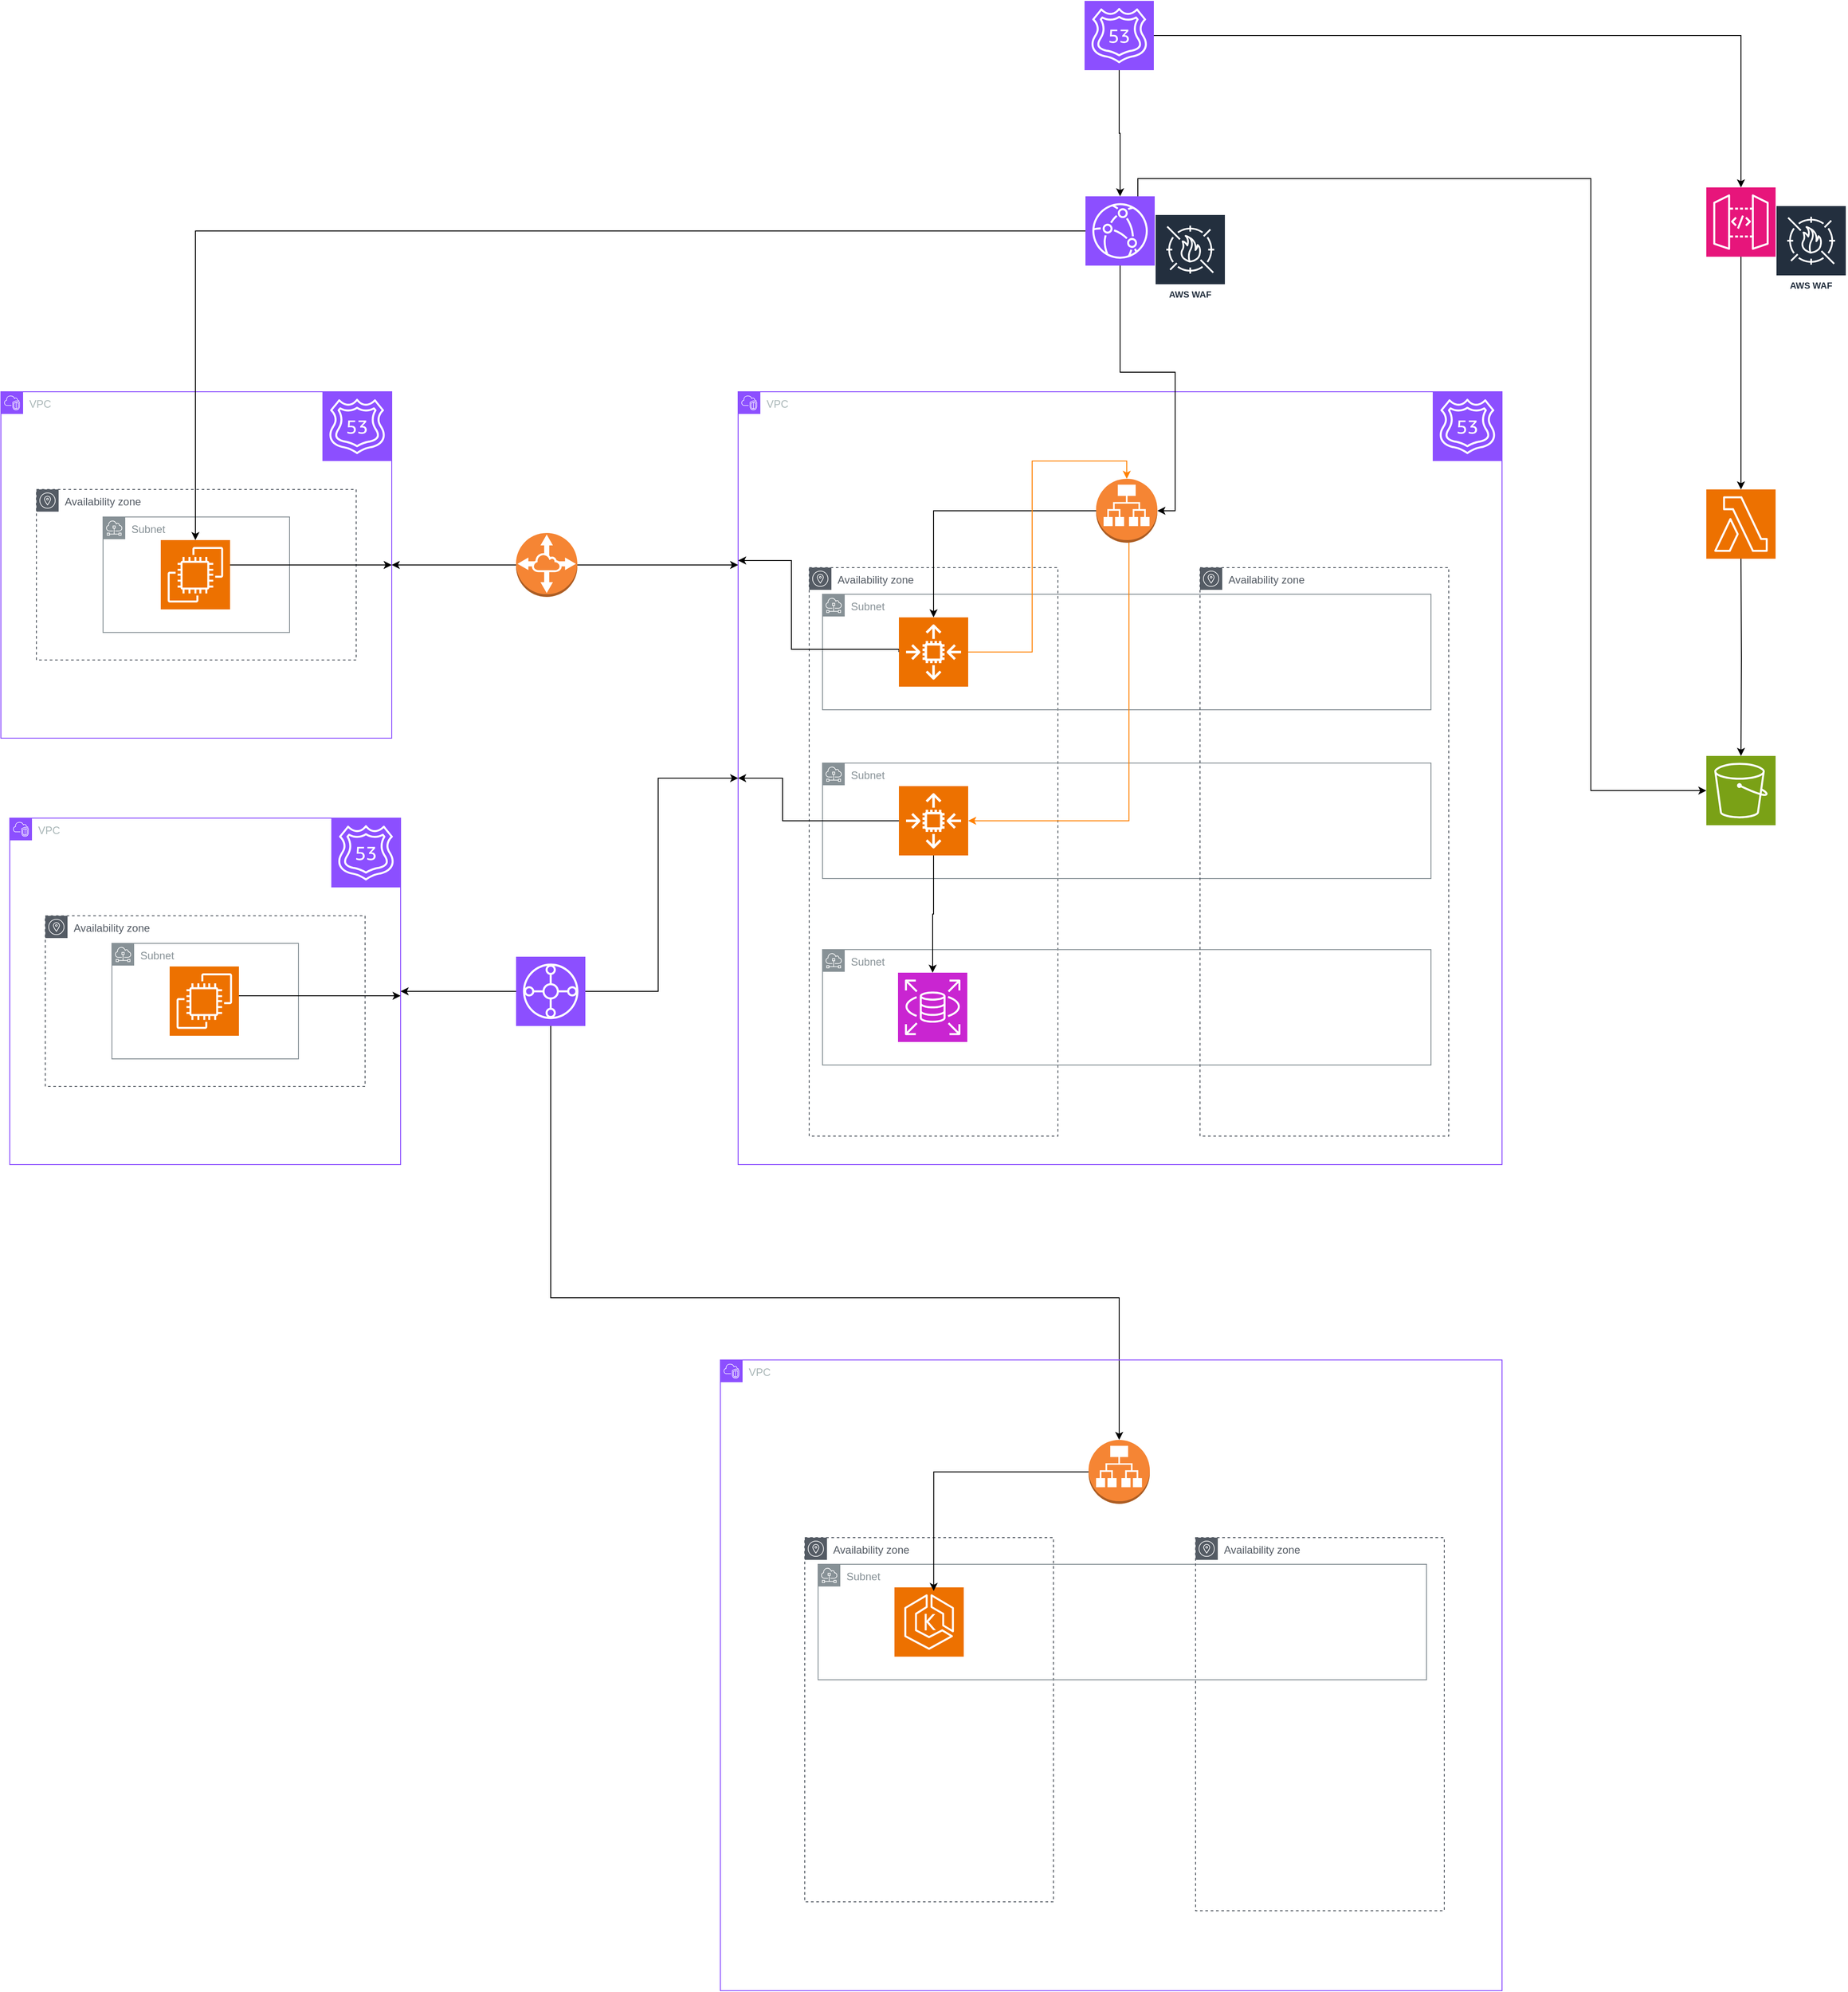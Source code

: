 <mxfile version="26.0.16">
  <diagram name="Page-1" id="4VVql4NJEjDess6YOJ2p">
    <mxGraphModel dx="4398" dy="1869" grid="1" gridSize="10" guides="1" tooltips="1" connect="1" arrows="1" fold="1" page="1" pageScale="1" pageWidth="2339" pageHeight="3300" math="0" shadow="0">
      <root>
        <mxCell id="0" />
        <mxCell id="1" parent="0" />
        <mxCell id="0c3aztLqtbgiPArKMDzQ-1" value="VPC" style="points=[[0,0],[0.25,0],[0.5,0],[0.75,0],[1,0],[1,0.25],[1,0.5],[1,0.75],[1,1],[0.75,1],[0.5,1],[0.25,1],[0,1],[0,0.75],[0,0.5],[0,0.25]];outlineConnect=0;gradientColor=none;html=1;whiteSpace=wrap;fontSize=12;fontStyle=0;container=1;pointerEvents=0;collapsible=0;recursiveResize=0;shape=mxgraph.aws4.group;grIcon=mxgraph.aws4.group_vpc2;strokeColor=#8C4FFF;fillColor=none;verticalAlign=top;align=left;spacingLeft=30;fontColor=#AAB7B8;dashed=0;" vertex="1" parent="1">
          <mxGeometry x="900" y="1100" width="860" height="870" as="geometry" />
        </mxCell>
        <mxCell id="0c3aztLqtbgiPArKMDzQ-8" value="Availability zone" style="sketch=0;outlineConnect=0;gradientColor=none;html=1;whiteSpace=wrap;fontSize=12;fontStyle=0;shape=mxgraph.aws4.group;grIcon=mxgraph.aws4.group_availability_zone;strokeColor=#545B64;fillColor=none;verticalAlign=top;align=left;spacingLeft=30;fontColor=#545B64;dashed=1;" vertex="1" parent="0c3aztLqtbgiPArKMDzQ-1">
          <mxGeometry x="80" y="198" width="280" height="640" as="geometry" />
        </mxCell>
        <mxCell id="0c3aztLqtbgiPArKMDzQ-4" value="" style="outlineConnect=0;dashed=0;verticalLabelPosition=bottom;verticalAlign=top;align=center;html=1;shape=mxgraph.aws3.application_load_balancer;fillColor=#F58534;gradientColor=none;" vertex="1" parent="0c3aztLqtbgiPArKMDzQ-1">
          <mxGeometry x="403" y="98" width="69" height="72" as="geometry" />
        </mxCell>
        <mxCell id="0c3aztLqtbgiPArKMDzQ-6" value="Subnet" style="sketch=0;outlineConnect=0;gradientColor=none;html=1;whiteSpace=wrap;fontSize=12;fontStyle=0;shape=mxgraph.aws4.group;grIcon=mxgraph.aws4.group_subnet;strokeColor=#879196;fillColor=none;verticalAlign=top;align=left;spacingLeft=30;fontColor=#879196;dashed=0;" vertex="1" parent="0c3aztLqtbgiPArKMDzQ-1">
          <mxGeometry x="95" y="228" width="685" height="130" as="geometry" />
        </mxCell>
        <mxCell id="0c3aztLqtbgiPArKMDzQ-9" value="Subnet" style="sketch=0;outlineConnect=0;gradientColor=none;html=1;whiteSpace=wrap;fontSize=12;fontStyle=0;shape=mxgraph.aws4.group;grIcon=mxgraph.aws4.group_subnet;strokeColor=#879196;fillColor=none;verticalAlign=top;align=left;spacingLeft=30;fontColor=#879196;dashed=0;" vertex="1" parent="0c3aztLqtbgiPArKMDzQ-1">
          <mxGeometry x="95" y="418" width="685" height="130" as="geometry" />
        </mxCell>
        <mxCell id="0c3aztLqtbgiPArKMDzQ-10" value="Subnet" style="sketch=0;outlineConnect=0;gradientColor=none;html=1;whiteSpace=wrap;fontSize=12;fontStyle=0;shape=mxgraph.aws4.group;grIcon=mxgraph.aws4.group_subnet;strokeColor=#879196;fillColor=none;verticalAlign=top;align=left;spacingLeft=30;fontColor=#879196;dashed=0;" vertex="1" parent="0c3aztLqtbgiPArKMDzQ-1">
          <mxGeometry x="95" y="628" width="685" height="130" as="geometry" />
        </mxCell>
        <mxCell id="0c3aztLqtbgiPArKMDzQ-11" value="Availability zone" style="sketch=0;outlineConnect=0;gradientColor=none;html=1;whiteSpace=wrap;fontSize=12;fontStyle=0;shape=mxgraph.aws4.group;grIcon=mxgraph.aws4.group_availability_zone;strokeColor=#545B64;fillColor=none;verticalAlign=top;align=left;spacingLeft=30;fontColor=#545B64;dashed=1;" vertex="1" parent="0c3aztLqtbgiPArKMDzQ-1">
          <mxGeometry x="520" y="198" width="280" height="640" as="geometry" />
        </mxCell>
        <mxCell id="0c3aztLqtbgiPArKMDzQ-67" style="edgeStyle=orthogonalEdgeStyle;rounded=0;orthogonalLoop=1;jettySize=auto;html=1;exitX=0;exitY=0.5;exitDx=0;exitDy=0;exitPerimeter=0;strokeColor=light-dark(#000000,#CC0000);" edge="1" parent="0c3aztLqtbgiPArKMDzQ-1" source="0c3aztLqtbgiPArKMDzQ-15">
          <mxGeometry relative="1" as="geometry">
            <mxPoint y="190" as="targetPoint" />
            <Array as="points">
              <mxPoint x="181" y="290" />
              <mxPoint x="60" y="290" />
              <mxPoint x="60" y="190" />
            </Array>
          </mxGeometry>
        </mxCell>
        <mxCell id="0c3aztLqtbgiPArKMDzQ-15" value="" style="sketch=0;points=[[0,0,0],[0.25,0,0],[0.5,0,0],[0.75,0,0],[1,0,0],[0,1,0],[0.25,1,0],[0.5,1,0],[0.75,1,0],[1,1,0],[0,0.25,0],[0,0.5,0],[0,0.75,0],[1,0.25,0],[1,0.5,0],[1,0.75,0]];outlineConnect=0;fontColor=#232F3E;fillColor=#ED7100;strokeColor=#ffffff;dashed=0;verticalLabelPosition=bottom;verticalAlign=top;align=center;html=1;fontSize=12;fontStyle=0;aspect=fixed;shape=mxgraph.aws4.resourceIcon;resIcon=mxgraph.aws4.auto_scaling2;" vertex="1" parent="0c3aztLqtbgiPArKMDzQ-1">
          <mxGeometry x="181" y="254" width="78" height="78" as="geometry" />
        </mxCell>
        <mxCell id="0c3aztLqtbgiPArKMDzQ-30" style="edgeStyle=orthogonalEdgeStyle;rounded=0;orthogonalLoop=1;jettySize=auto;html=1;" edge="1" parent="0c3aztLqtbgiPArKMDzQ-1" source="0c3aztLqtbgiPArKMDzQ-17" target="0c3aztLqtbgiPArKMDzQ-19">
          <mxGeometry relative="1" as="geometry" />
        </mxCell>
        <mxCell id="0c3aztLqtbgiPArKMDzQ-77" style="edgeStyle=orthogonalEdgeStyle;rounded=0;orthogonalLoop=1;jettySize=auto;html=1;exitX=0;exitY=0.5;exitDx=0;exitDy=0;exitPerimeter=0;entryX=0;entryY=0.5;entryDx=0;entryDy=0;" edge="1" parent="0c3aztLqtbgiPArKMDzQ-1" source="0c3aztLqtbgiPArKMDzQ-17" target="0c3aztLqtbgiPArKMDzQ-1">
          <mxGeometry relative="1" as="geometry">
            <Array as="points">
              <mxPoint x="50" y="483" />
              <mxPoint x="50" y="435" />
            </Array>
          </mxGeometry>
        </mxCell>
        <mxCell id="0c3aztLqtbgiPArKMDzQ-17" value="" style="sketch=0;points=[[0,0,0],[0.25,0,0],[0.5,0,0],[0.75,0,0],[1,0,0],[0,1,0],[0.25,1,0],[0.5,1,0],[0.75,1,0],[1,1,0],[0,0.25,0],[0,0.5,0],[0,0.75,0],[1,0.25,0],[1,0.5,0],[1,0.75,0]];outlineConnect=0;fontColor=#232F3E;fillColor=#ED7100;strokeColor=#ffffff;dashed=0;verticalLabelPosition=bottom;verticalAlign=top;align=center;html=1;fontSize=12;fontStyle=0;aspect=fixed;shape=mxgraph.aws4.resourceIcon;resIcon=mxgraph.aws4.auto_scaling2;" vertex="1" parent="0c3aztLqtbgiPArKMDzQ-1">
          <mxGeometry x="181" y="444" width="78" height="78" as="geometry" />
        </mxCell>
        <mxCell id="0c3aztLqtbgiPArKMDzQ-19" value="" style="sketch=0;points=[[0,0,0],[0.25,0,0],[0.5,0,0],[0.75,0,0],[1,0,0],[0,1,0],[0.25,1,0],[0.5,1,0],[0.75,1,0],[1,1,0],[0,0.25,0],[0,0.5,0],[0,0.75,0],[1,0.25,0],[1,0.5,0],[1,0.75,0]];outlineConnect=0;fontColor=#232F3E;fillColor=#C925D1;strokeColor=#ffffff;dashed=0;verticalLabelPosition=bottom;verticalAlign=top;align=center;html=1;fontSize=12;fontStyle=0;aspect=fixed;shape=mxgraph.aws4.resourceIcon;resIcon=mxgraph.aws4.rds;" vertex="1" parent="0c3aztLqtbgiPArKMDzQ-1">
          <mxGeometry x="180" y="654" width="78" height="78" as="geometry" />
        </mxCell>
        <mxCell id="0c3aztLqtbgiPArKMDzQ-25" style="edgeStyle=orthogonalEdgeStyle;rounded=0;orthogonalLoop=1;jettySize=auto;html=1;entryX=0.5;entryY=0;entryDx=0;entryDy=0;entryPerimeter=0;" edge="1" parent="0c3aztLqtbgiPArKMDzQ-1" source="0c3aztLqtbgiPArKMDzQ-4" target="0c3aztLqtbgiPArKMDzQ-15">
          <mxGeometry relative="1" as="geometry" />
        </mxCell>
        <mxCell id="0c3aztLqtbgiPArKMDzQ-28" style="edgeStyle=orthogonalEdgeStyle;rounded=0;orthogonalLoop=1;jettySize=auto;html=1;entryX=0.5;entryY=0;entryDx=0;entryDy=0;entryPerimeter=0;strokeColor=#FF8000;" edge="1" parent="0c3aztLqtbgiPArKMDzQ-1" source="0c3aztLqtbgiPArKMDzQ-15" target="0c3aztLqtbgiPArKMDzQ-4">
          <mxGeometry relative="1" as="geometry" />
        </mxCell>
        <mxCell id="0c3aztLqtbgiPArKMDzQ-29" style="edgeStyle=orthogonalEdgeStyle;rounded=0;orthogonalLoop=1;jettySize=auto;html=1;entryX=1;entryY=0.5;entryDx=0;entryDy=0;entryPerimeter=0;strokeColor=#FF8000;" edge="1" parent="0c3aztLqtbgiPArKMDzQ-1" source="0c3aztLqtbgiPArKMDzQ-4" target="0c3aztLqtbgiPArKMDzQ-17">
          <mxGeometry relative="1" as="geometry">
            <Array as="points">
              <mxPoint x="440" y="483" />
            </Array>
          </mxGeometry>
        </mxCell>
        <mxCell id="0c3aztLqtbgiPArKMDzQ-95" value="" style="sketch=0;points=[[0,0,0],[0.25,0,0],[0.5,0,0],[0.75,0,0],[1,0,0],[0,1,0],[0.25,1,0],[0.5,1,0],[0.75,1,0],[1,1,0],[0,0.25,0],[0,0.5,0],[0,0.75,0],[1,0.25,0],[1,0.5,0],[1,0.75,0]];outlineConnect=0;fontColor=#232F3E;fillColor=#8C4FFF;strokeColor=#ffffff;dashed=0;verticalLabelPosition=bottom;verticalAlign=top;align=center;html=1;fontSize=12;fontStyle=0;aspect=fixed;shape=mxgraph.aws4.resourceIcon;resIcon=mxgraph.aws4.route_53;" vertex="1" parent="0c3aztLqtbgiPArKMDzQ-1">
          <mxGeometry x="782" width="78" height="78" as="geometry" />
        </mxCell>
        <mxCell id="0c3aztLqtbgiPArKMDzQ-32" value="VPC" style="points=[[0,0],[0.25,0],[0.5,0],[0.75,0],[1,0],[1,0.25],[1,0.5],[1,0.75],[1,1],[0.75,1],[0.5,1],[0.25,1],[0,1],[0,0.75],[0,0.5],[0,0.25]];outlineConnect=0;gradientColor=none;html=1;whiteSpace=wrap;fontSize=12;fontStyle=0;container=1;pointerEvents=0;collapsible=0;recursiveResize=0;shape=mxgraph.aws4.group;grIcon=mxgraph.aws4.group_vpc2;strokeColor=#8C4FFF;fillColor=none;verticalAlign=top;align=left;spacingLeft=30;fontColor=#AAB7B8;dashed=0;" vertex="1" parent="1">
          <mxGeometry x="70" y="1100" width="440" height="390" as="geometry" />
        </mxCell>
        <mxCell id="0c3aztLqtbgiPArKMDzQ-50" value="Subnet" style="sketch=0;outlineConnect=0;gradientColor=none;html=1;whiteSpace=wrap;fontSize=12;fontStyle=0;shape=mxgraph.aws4.group;grIcon=mxgraph.aws4.group_subnet;strokeColor=#879196;fillColor=none;verticalAlign=top;align=left;spacingLeft=30;fontColor=#879196;dashed=0;" vertex="1" parent="0c3aztLqtbgiPArKMDzQ-32">
          <mxGeometry x="115" y="141" width="210" height="130" as="geometry" />
        </mxCell>
        <mxCell id="0c3aztLqtbgiPArKMDzQ-33" value="Availability zone" style="sketch=0;outlineConnect=0;gradientColor=none;html=1;whiteSpace=wrap;fontSize=12;fontStyle=0;shape=mxgraph.aws4.group;grIcon=mxgraph.aws4.group_availability_zone;strokeColor=#545B64;fillColor=none;verticalAlign=top;align=left;spacingLeft=30;fontColor=#545B64;dashed=1;" vertex="1" parent="0c3aztLqtbgiPArKMDzQ-32">
          <mxGeometry x="40" y="110" width="360" height="192" as="geometry" />
        </mxCell>
        <mxCell id="0c3aztLqtbgiPArKMDzQ-61" style="edgeStyle=orthogonalEdgeStyle;rounded=0;orthogonalLoop=1;jettySize=auto;html=1;entryX=1;entryY=0.5;entryDx=0;entryDy=0;strokeColor=light-dark(#000000,#CC0000);" edge="1" parent="0c3aztLqtbgiPArKMDzQ-32" source="0c3aztLqtbgiPArKMDzQ-46" target="0c3aztLqtbgiPArKMDzQ-32">
          <mxGeometry relative="1" as="geometry">
            <Array as="points">
              <mxPoint x="219" y="245" />
            </Array>
          </mxGeometry>
        </mxCell>
        <mxCell id="0c3aztLqtbgiPArKMDzQ-46" value="" style="sketch=0;points=[[0,0,0],[0.25,0,0],[0.5,0,0],[0.75,0,0],[1,0,0],[0,1,0],[0.25,1,0],[0.5,1,0],[0.75,1,0],[1,1,0],[0,0.25,0],[0,0.5,0],[0,0.75,0],[1,0.25,0],[1,0.5,0],[1,0.75,0]];outlineConnect=0;fontColor=#232F3E;fillColor=#ED7100;strokeColor=#ffffff;dashed=0;verticalLabelPosition=bottom;verticalAlign=top;align=center;html=1;fontSize=12;fontStyle=0;aspect=fixed;shape=mxgraph.aws4.resourceIcon;resIcon=mxgraph.aws4.ec2;" vertex="1" parent="0c3aztLqtbgiPArKMDzQ-32">
          <mxGeometry x="180" y="167" width="78" height="78" as="geometry" />
        </mxCell>
        <mxCell id="0c3aztLqtbgiPArKMDzQ-96" value="" style="sketch=0;points=[[0,0,0],[0.25,0,0],[0.5,0,0],[0.75,0,0],[1,0,0],[0,1,0],[0.25,1,0],[0.5,1,0],[0.75,1,0],[1,1,0],[0,0.25,0],[0,0.5,0],[0,0.75,0],[1,0.25,0],[1,0.5,0],[1,0.75,0]];outlineConnect=0;fontColor=#232F3E;fillColor=#8C4FFF;strokeColor=#ffffff;dashed=0;verticalLabelPosition=bottom;verticalAlign=top;align=center;html=1;fontSize=12;fontStyle=0;aspect=fixed;shape=mxgraph.aws4.resourceIcon;resIcon=mxgraph.aws4.route_53;" vertex="1" parent="0c3aztLqtbgiPArKMDzQ-32">
          <mxGeometry x="362" width="78" height="78" as="geometry" />
        </mxCell>
        <mxCell id="0c3aztLqtbgiPArKMDzQ-65" style="edgeStyle=orthogonalEdgeStyle;rounded=0;orthogonalLoop=1;jettySize=auto;html=1;entryX=1;entryY=0.5;entryDx=0;entryDy=0;strokeColor=light-dark(#000000,#CC0000);" edge="1" parent="1" source="0c3aztLqtbgiPArKMDzQ-47" target="0c3aztLqtbgiPArKMDzQ-32">
          <mxGeometry relative="1" as="geometry">
            <mxPoint x="530" y="1295" as="targetPoint" />
          </mxGeometry>
        </mxCell>
        <mxCell id="0c3aztLqtbgiPArKMDzQ-66" style="edgeStyle=orthogonalEdgeStyle;rounded=0;orthogonalLoop=1;jettySize=auto;html=1;exitX=1;exitY=0.5;exitDx=0;exitDy=0;exitPerimeter=0;strokeColor=light-dark(#000000,#CC0000);" edge="1" parent="1" source="0c3aztLqtbgiPArKMDzQ-47" target="0c3aztLqtbgiPArKMDzQ-1">
          <mxGeometry relative="1" as="geometry">
            <Array as="points">
              <mxPoint x="880" y="1295" />
              <mxPoint x="880" y="1295" />
            </Array>
          </mxGeometry>
        </mxCell>
        <mxCell id="0c3aztLqtbgiPArKMDzQ-47" value="" style="outlineConnect=0;dashed=0;verticalLabelPosition=bottom;verticalAlign=top;align=center;html=1;shape=mxgraph.aws3.vpc_peering;fillColor=#F58534;gradientColor=none;" vertex="1" parent="1">
          <mxGeometry x="650" y="1259" width="69" height="72" as="geometry" />
        </mxCell>
        <mxCell id="0c3aztLqtbgiPArKMDzQ-53" value="" style="sketch=0;points=[[0,0,0],[0.25,0,0],[0.5,0,0],[0.75,0,0],[1,0,0],[0,1,0],[0.25,1,0],[0.5,1,0],[0.75,1,0],[1,1,0],[0,0.25,0],[0,0.5,0],[0,0.75,0],[1,0.25,0],[1,0.5,0],[1,0.75,0]];outlineConnect=0;fontColor=#232F3E;fillColor=#8C4FFF;strokeColor=#ffffff;dashed=0;verticalLabelPosition=bottom;verticalAlign=top;align=center;html=1;fontSize=12;fontStyle=0;aspect=fixed;shape=mxgraph.aws4.resourceIcon;resIcon=mxgraph.aws4.cloudfront;" vertex="1" parent="1">
          <mxGeometry x="1291" y="880" width="78" height="78" as="geometry" />
        </mxCell>
        <mxCell id="0c3aztLqtbgiPArKMDzQ-54" style="edgeStyle=orthogonalEdgeStyle;rounded=0;orthogonalLoop=1;jettySize=auto;html=1;entryX=1;entryY=0.5;entryDx=0;entryDy=0;entryPerimeter=0;" edge="1" parent="1" source="0c3aztLqtbgiPArKMDzQ-53" target="0c3aztLqtbgiPArKMDzQ-4">
          <mxGeometry relative="1" as="geometry" />
        </mxCell>
        <mxCell id="0c3aztLqtbgiPArKMDzQ-55" value="AWS WAF" style="sketch=0;outlineConnect=0;fontColor=#232F3E;gradientColor=none;strokeColor=#ffffff;fillColor=#232F3E;dashed=0;verticalLabelPosition=middle;verticalAlign=bottom;align=center;html=1;whiteSpace=wrap;fontSize=10;fontStyle=1;spacing=3;shape=mxgraph.aws4.productIcon;prIcon=mxgraph.aws4.waf;" vertex="1" parent="1">
          <mxGeometry x="1369" y="900" width="80" height="100" as="geometry" />
        </mxCell>
        <mxCell id="0c3aztLqtbgiPArKMDzQ-56" value="" style="sketch=0;points=[[0,0,0],[0.25,0,0],[0.5,0,0],[0.75,0,0],[1,0,0],[0,1,0],[0.25,1,0],[0.5,1,0],[0.75,1,0],[1,1,0],[0,0.25,0],[0,0.5,0],[0,0.75,0],[1,0.25,0],[1,0.5,0],[1,0.75,0]];outlineConnect=0;fontColor=#232F3E;fillColor=#8C4FFF;strokeColor=#ffffff;dashed=0;verticalLabelPosition=bottom;verticalAlign=top;align=center;html=1;fontSize=12;fontStyle=0;aspect=fixed;shape=mxgraph.aws4.resourceIcon;resIcon=mxgraph.aws4.route_53;" vertex="1" parent="1">
          <mxGeometry x="1290" y="660" width="78" height="78" as="geometry" />
        </mxCell>
        <mxCell id="0c3aztLqtbgiPArKMDzQ-57" style="edgeStyle=orthogonalEdgeStyle;rounded=0;orthogonalLoop=1;jettySize=auto;html=1;entryX=0.5;entryY=0;entryDx=0;entryDy=0;entryPerimeter=0;" edge="1" parent="1" source="0c3aztLqtbgiPArKMDzQ-56" target="0c3aztLqtbgiPArKMDzQ-53">
          <mxGeometry relative="1" as="geometry" />
        </mxCell>
        <mxCell id="0c3aztLqtbgiPArKMDzQ-64" style="edgeStyle=orthogonalEdgeStyle;rounded=0;orthogonalLoop=1;jettySize=auto;html=1;exitX=0;exitY=0.5;exitDx=0;exitDy=0;exitPerimeter=0;entryX=0.5;entryY=0;entryDx=0;entryDy=0;entryPerimeter=0;strokeColor=light-dark(#000000,#CC0000);" edge="1" parent="1" source="0c3aztLqtbgiPArKMDzQ-53" target="0c3aztLqtbgiPArKMDzQ-46">
          <mxGeometry relative="1" as="geometry" />
        </mxCell>
        <mxCell id="0c3aztLqtbgiPArKMDzQ-68" value="VPC" style="points=[[0,0],[0.25,0],[0.5,0],[0.75,0],[1,0],[1,0.25],[1,0.5],[1,0.75],[1,1],[0.75,1],[0.5,1],[0.25,1],[0,1],[0,0.75],[0,0.5],[0,0.25]];outlineConnect=0;gradientColor=none;html=1;whiteSpace=wrap;fontSize=12;fontStyle=0;container=1;pointerEvents=0;collapsible=0;recursiveResize=0;shape=mxgraph.aws4.group;grIcon=mxgraph.aws4.group_vpc2;strokeColor=#8C4FFF;fillColor=none;verticalAlign=top;align=left;spacingLeft=30;fontColor=#AAB7B8;dashed=0;" vertex="1" parent="1">
          <mxGeometry x="80" y="1580" width="440" height="390" as="geometry" />
        </mxCell>
        <mxCell id="0c3aztLqtbgiPArKMDzQ-69" value="Subnet" style="sketch=0;outlineConnect=0;gradientColor=none;html=1;whiteSpace=wrap;fontSize=12;fontStyle=0;shape=mxgraph.aws4.group;grIcon=mxgraph.aws4.group_subnet;strokeColor=#879196;fillColor=none;verticalAlign=top;align=left;spacingLeft=30;fontColor=#879196;dashed=0;" vertex="1" parent="0c3aztLqtbgiPArKMDzQ-68">
          <mxGeometry x="115" y="141" width="210" height="130" as="geometry" />
        </mxCell>
        <mxCell id="0c3aztLqtbgiPArKMDzQ-70" value="Availability zone" style="sketch=0;outlineConnect=0;gradientColor=none;html=1;whiteSpace=wrap;fontSize=12;fontStyle=0;shape=mxgraph.aws4.group;grIcon=mxgraph.aws4.group_availability_zone;strokeColor=#545B64;fillColor=none;verticalAlign=top;align=left;spacingLeft=30;fontColor=#545B64;dashed=1;" vertex="1" parent="0c3aztLqtbgiPArKMDzQ-68">
          <mxGeometry x="40" y="110" width="360" height="192" as="geometry" />
        </mxCell>
        <mxCell id="0c3aztLqtbgiPArKMDzQ-79" style="edgeStyle=orthogonalEdgeStyle;rounded=0;orthogonalLoop=1;jettySize=auto;html=1;" edge="1" parent="0c3aztLqtbgiPArKMDzQ-68" source="0c3aztLqtbgiPArKMDzQ-72">
          <mxGeometry relative="1" as="geometry">
            <mxPoint x="440" y="200" as="targetPoint" />
            <Array as="points">
              <mxPoint x="310" y="200" />
              <mxPoint x="310" y="200" />
            </Array>
          </mxGeometry>
        </mxCell>
        <mxCell id="0c3aztLqtbgiPArKMDzQ-72" value="" style="sketch=0;points=[[0,0,0],[0.25,0,0],[0.5,0,0],[0.75,0,0],[1,0,0],[0,1,0],[0.25,1,0],[0.5,1,0],[0.75,1,0],[1,1,0],[0,0.25,0],[0,0.5,0],[0,0.75,0],[1,0.25,0],[1,0.5,0],[1,0.75,0]];outlineConnect=0;fontColor=#232F3E;fillColor=#ED7100;strokeColor=#ffffff;dashed=0;verticalLabelPosition=bottom;verticalAlign=top;align=center;html=1;fontSize=12;fontStyle=0;aspect=fixed;shape=mxgraph.aws4.resourceIcon;resIcon=mxgraph.aws4.ec2;" vertex="1" parent="0c3aztLqtbgiPArKMDzQ-68">
          <mxGeometry x="180" y="167" width="78" height="78" as="geometry" />
        </mxCell>
        <mxCell id="0c3aztLqtbgiPArKMDzQ-97" value="" style="sketch=0;points=[[0,0,0],[0.25,0,0],[0.5,0,0],[0.75,0,0],[1,0,0],[0,1,0],[0.25,1,0],[0.5,1,0],[0.75,1,0],[1,1,0],[0,0.25,0],[0,0.5,0],[0,0.75,0],[1,0.25,0],[1,0.5,0],[1,0.75,0]];outlineConnect=0;fontColor=#232F3E;fillColor=#8C4FFF;strokeColor=#ffffff;dashed=0;verticalLabelPosition=bottom;verticalAlign=top;align=center;html=1;fontSize=12;fontStyle=0;aspect=fixed;shape=mxgraph.aws4.resourceIcon;resIcon=mxgraph.aws4.route_53;" vertex="1" parent="0c3aztLqtbgiPArKMDzQ-68">
          <mxGeometry x="362" width="78" height="78" as="geometry" />
        </mxCell>
        <mxCell id="0c3aztLqtbgiPArKMDzQ-75" style="edgeStyle=orthogonalEdgeStyle;rounded=0;orthogonalLoop=1;jettySize=auto;html=1;entryX=1;entryY=0.5;entryDx=0;entryDy=0;" edge="1" parent="1" source="0c3aztLqtbgiPArKMDzQ-73" target="0c3aztLqtbgiPArKMDzQ-68">
          <mxGeometry relative="1" as="geometry" />
        </mxCell>
        <mxCell id="0c3aztLqtbgiPArKMDzQ-91" style="edgeStyle=orthogonalEdgeStyle;rounded=0;orthogonalLoop=1;jettySize=auto;html=1;entryX=0.5;entryY=0;entryDx=0;entryDy=0;entryPerimeter=0;" edge="1" parent="1" source="0c3aztLqtbgiPArKMDzQ-73" target="0c3aztLqtbgiPArKMDzQ-93">
          <mxGeometry relative="1" as="geometry">
            <mxPoint x="720" y="2480" as="targetPoint" />
            <Array as="points">
              <mxPoint x="689" y="2120" />
              <mxPoint x="1329" y="2120" />
            </Array>
          </mxGeometry>
        </mxCell>
        <mxCell id="0c3aztLqtbgiPArKMDzQ-73" value="" style="sketch=0;points=[[0,0,0],[0.25,0,0],[0.5,0,0],[0.75,0,0],[1,0,0],[0,1,0],[0.25,1,0],[0.5,1,0],[0.75,1,0],[1,1,0],[0,0.25,0],[0,0.5,0],[0,0.75,0],[1,0.25,0],[1,0.5,0],[1,0.75,0]];outlineConnect=0;fontColor=#232F3E;fillColor=#8C4FFF;strokeColor=#ffffff;dashed=0;verticalLabelPosition=bottom;verticalAlign=top;align=center;html=1;fontSize=12;fontStyle=0;aspect=fixed;shape=mxgraph.aws4.resourceIcon;resIcon=mxgraph.aws4.transit_gateway;" vertex="1" parent="1">
          <mxGeometry x="650" y="1736" width="78" height="78" as="geometry" />
        </mxCell>
        <mxCell id="0c3aztLqtbgiPArKMDzQ-74" style="edgeStyle=orthogonalEdgeStyle;rounded=0;orthogonalLoop=1;jettySize=auto;html=1;" edge="1" parent="1" source="0c3aztLqtbgiPArKMDzQ-73" target="0c3aztLqtbgiPArKMDzQ-1">
          <mxGeometry relative="1" as="geometry">
            <Array as="points">
              <mxPoint x="810" y="1775" />
              <mxPoint x="810" y="1535" />
            </Array>
          </mxGeometry>
        </mxCell>
        <mxCell id="0c3aztLqtbgiPArKMDzQ-83" style="edgeStyle=orthogonalEdgeStyle;rounded=0;orthogonalLoop=1;jettySize=auto;html=1;entryX=0.5;entryY=0;entryDx=0;entryDy=0;entryPerimeter=0;" edge="1" parent="1" source="0c3aztLqtbgiPArKMDzQ-80" target="0c3aztLqtbgiPArKMDzQ-82">
          <mxGeometry relative="1" as="geometry">
            <mxPoint x="2259" y="1180" as="targetPoint" />
          </mxGeometry>
        </mxCell>
        <mxCell id="0c3aztLqtbgiPArKMDzQ-80" value="" style="sketch=0;points=[[0,0,0],[0.25,0,0],[0.5,0,0],[0.75,0,0],[1,0,0],[0,1,0],[0.25,1,0],[0.5,1,0],[0.75,1,0],[1,1,0],[0,0.25,0],[0,0.5,0],[0,0.75,0],[1,0.25,0],[1,0.5,0],[1,0.75,0]];outlineConnect=0;fontColor=#232F3E;fillColor=#E7157B;strokeColor=#ffffff;dashed=0;verticalLabelPosition=bottom;verticalAlign=top;align=center;html=1;fontSize=12;fontStyle=0;aspect=fixed;shape=mxgraph.aws4.resourceIcon;resIcon=mxgraph.aws4.api_gateway;" vertex="1" parent="1">
          <mxGeometry x="1990" y="870" width="78" height="78" as="geometry" />
        </mxCell>
        <mxCell id="0c3aztLqtbgiPArKMDzQ-82" value="" style="sketch=0;points=[[0,0,0],[0.25,0,0],[0.5,0,0],[0.75,0,0],[1,0,0],[0,1,0],[0.25,1,0],[0.5,1,0],[0.75,1,0],[1,1,0],[0,0.25,0],[0,0.5,0],[0,0.75,0],[1,0.25,0],[1,0.5,0],[1,0.75,0]];outlineConnect=0;fontColor=#232F3E;fillColor=#ED7100;strokeColor=#ffffff;dashed=0;verticalLabelPosition=bottom;verticalAlign=top;align=center;html=1;fontSize=12;fontStyle=0;aspect=fixed;shape=mxgraph.aws4.resourceIcon;resIcon=mxgraph.aws4.lambda;" vertex="1" parent="1">
          <mxGeometry x="1990" y="1210" width="78" height="78" as="geometry" />
        </mxCell>
        <mxCell id="0c3aztLqtbgiPArKMDzQ-84" style="edgeStyle=orthogonalEdgeStyle;rounded=0;orthogonalLoop=1;jettySize=auto;html=1;exitX=1;exitY=0.5;exitDx=0;exitDy=0;exitPerimeter=0;entryX=0.5;entryY=0;entryDx=0;entryDy=0;entryPerimeter=0;" edge="1" parent="1" source="0c3aztLqtbgiPArKMDzQ-56" target="0c3aztLqtbgiPArKMDzQ-80">
          <mxGeometry relative="1" as="geometry" />
        </mxCell>
        <mxCell id="0c3aztLqtbgiPArKMDzQ-85" value="AWS WAF" style="sketch=0;outlineConnect=0;fontColor=#232F3E;gradientColor=none;strokeColor=#ffffff;fillColor=#232F3E;dashed=0;verticalLabelPosition=middle;verticalAlign=bottom;align=center;html=1;whiteSpace=wrap;fontSize=10;fontStyle=1;spacing=3;shape=mxgraph.aws4.productIcon;prIcon=mxgraph.aws4.waf;" vertex="1" parent="1">
          <mxGeometry x="2068" y="890" width="80" height="100" as="geometry" />
        </mxCell>
        <mxCell id="0c3aztLqtbgiPArKMDzQ-86" value="" style="sketch=0;points=[[0,0,0],[0.25,0,0],[0.5,0,0],[0.75,0,0],[1,0,0],[0,1,0],[0.25,1,0],[0.5,1,0],[0.75,1,0],[1,1,0],[0,0.25,0],[0,0.5,0],[0,0.75,0],[1,0.25,0],[1,0.5,0],[1,0.75,0]];outlineConnect=0;fontColor=#232F3E;fillColor=#ED7100;strokeColor=#ffffff;dashed=0;verticalLabelPosition=bottom;verticalAlign=top;align=center;html=1;fontSize=12;fontStyle=0;aspect=fixed;shape=mxgraph.aws4.resourceIcon;resIcon=mxgraph.aws4.eks;" vertex="1" parent="1">
          <mxGeometry x="1076" y="2446" width="78" height="78" as="geometry" />
        </mxCell>
        <mxCell id="0c3aztLqtbgiPArKMDzQ-88" value="Availability zone" style="sketch=0;outlineConnect=0;gradientColor=none;html=1;whiteSpace=wrap;fontSize=12;fontStyle=0;shape=mxgraph.aws4.group;grIcon=mxgraph.aws4.group_availability_zone;strokeColor=#545B64;fillColor=none;verticalAlign=top;align=left;spacingLeft=30;fontColor=#545B64;dashed=1;" vertex="1" parent="1">
          <mxGeometry x="975" y="2390" width="280" height="410" as="geometry" />
        </mxCell>
        <mxCell id="0c3aztLqtbgiPArKMDzQ-89" value="Subnet" style="sketch=0;outlineConnect=0;gradientColor=none;html=1;whiteSpace=wrap;fontSize=12;fontStyle=0;shape=mxgraph.aws4.group;grIcon=mxgraph.aws4.group_subnet;strokeColor=#879196;fillColor=none;verticalAlign=top;align=left;spacingLeft=30;fontColor=#879196;dashed=0;" vertex="1" parent="1">
          <mxGeometry x="990" y="2420" width="685" height="130" as="geometry" />
        </mxCell>
        <mxCell id="0c3aztLqtbgiPArKMDzQ-90" value="Availability zone" style="sketch=0;outlineConnect=0;gradientColor=none;html=1;whiteSpace=wrap;fontSize=12;fontStyle=0;shape=mxgraph.aws4.group;grIcon=mxgraph.aws4.group_availability_zone;strokeColor=#545B64;fillColor=none;verticalAlign=top;align=left;spacingLeft=30;fontColor=#545B64;dashed=1;" vertex="1" parent="1">
          <mxGeometry x="1415" y="2390" width="280" height="420" as="geometry" />
        </mxCell>
        <mxCell id="0c3aztLqtbgiPArKMDzQ-93" value="" style="outlineConnect=0;dashed=0;verticalLabelPosition=bottom;verticalAlign=top;align=center;html=1;shape=mxgraph.aws3.application_load_balancer;fillColor=#F58534;gradientColor=none;" vertex="1" parent="1">
          <mxGeometry x="1294.5" y="2280" width="69" height="72" as="geometry" />
        </mxCell>
        <mxCell id="0c3aztLqtbgiPArKMDzQ-94" style="edgeStyle=orthogonalEdgeStyle;rounded=0;orthogonalLoop=1;jettySize=auto;html=1;exitX=0;exitY=0.5;exitDx=0;exitDy=0;exitPerimeter=0;entryX=0.19;entryY=0.231;entryDx=0;entryDy=0;entryPerimeter=0;" edge="1" parent="1" source="0c3aztLqtbgiPArKMDzQ-93" target="0c3aztLqtbgiPArKMDzQ-89">
          <mxGeometry relative="1" as="geometry">
            <Array as="points">
              <mxPoint x="1120" y="2316" />
            </Array>
          </mxGeometry>
        </mxCell>
        <mxCell id="0c3aztLqtbgiPArKMDzQ-98" value="VPC" style="points=[[0,0],[0.25,0],[0.5,0],[0.75,0],[1,0],[1,0.25],[1,0.5],[1,0.75],[1,1],[0.75,1],[0.5,1],[0.25,1],[0,1],[0,0.75],[0,0.5],[0,0.25]];outlineConnect=0;gradientColor=none;html=1;whiteSpace=wrap;fontSize=12;fontStyle=0;container=1;pointerEvents=0;collapsible=0;recursiveResize=0;shape=mxgraph.aws4.group;grIcon=mxgraph.aws4.group_vpc2;strokeColor=#8C4FFF;fillColor=none;verticalAlign=top;align=left;spacingLeft=30;fontColor=#AAB7B8;dashed=0;" vertex="1" parent="1">
          <mxGeometry x="880" y="2190" width="880" height="710" as="geometry" />
        </mxCell>
        <mxCell id="0c3aztLqtbgiPArKMDzQ-99" value="" style="sketch=0;points=[[0,0,0],[0.25,0,0],[0.5,0,0],[0.75,0,0],[1,0,0],[0,1,0],[0.25,1,0],[0.5,1,0],[0.75,1,0],[1,1,0],[0,0.25,0],[0,0.5,0],[0,0.75,0],[1,0.25,0],[1,0.5,0],[1,0.75,0]];outlineConnect=0;fontColor=#232F3E;fillColor=#7AA116;strokeColor=#ffffff;dashed=0;verticalLabelPosition=bottom;verticalAlign=top;align=center;html=1;fontSize=12;fontStyle=0;aspect=fixed;shape=mxgraph.aws4.resourceIcon;resIcon=mxgraph.aws4.s3;" vertex="1" parent="1">
          <mxGeometry x="1990" y="1510" width="78" height="78" as="geometry" />
        </mxCell>
        <mxCell id="0c3aztLqtbgiPArKMDzQ-100" style="edgeStyle=orthogonalEdgeStyle;rounded=0;orthogonalLoop=1;jettySize=auto;html=1;entryX=0.5;entryY=0;entryDx=0;entryDy=0;entryPerimeter=0;" edge="1" parent="1" target="0c3aztLqtbgiPArKMDzQ-99">
          <mxGeometry relative="1" as="geometry">
            <mxPoint x="2029" y="1288" as="sourcePoint" />
          </mxGeometry>
        </mxCell>
        <mxCell id="0c3aztLqtbgiPArKMDzQ-101" style="edgeStyle=orthogonalEdgeStyle;rounded=0;orthogonalLoop=1;jettySize=auto;html=1;exitX=0.75;exitY=0;exitDx=0;exitDy=0;exitPerimeter=0;entryX=0;entryY=0.5;entryDx=0;entryDy=0;entryPerimeter=0;" edge="1" parent="1" target="0c3aztLqtbgiPArKMDzQ-99">
          <mxGeometry relative="1" as="geometry">
            <mxPoint x="1350" y="880" as="sourcePoint" />
            <Array as="points">
              <mxPoint x="1350" y="860" />
              <mxPoint x="1860" y="860" />
              <mxPoint x="1860" y="1549" />
            </Array>
          </mxGeometry>
        </mxCell>
      </root>
    </mxGraphModel>
  </diagram>
</mxfile>
